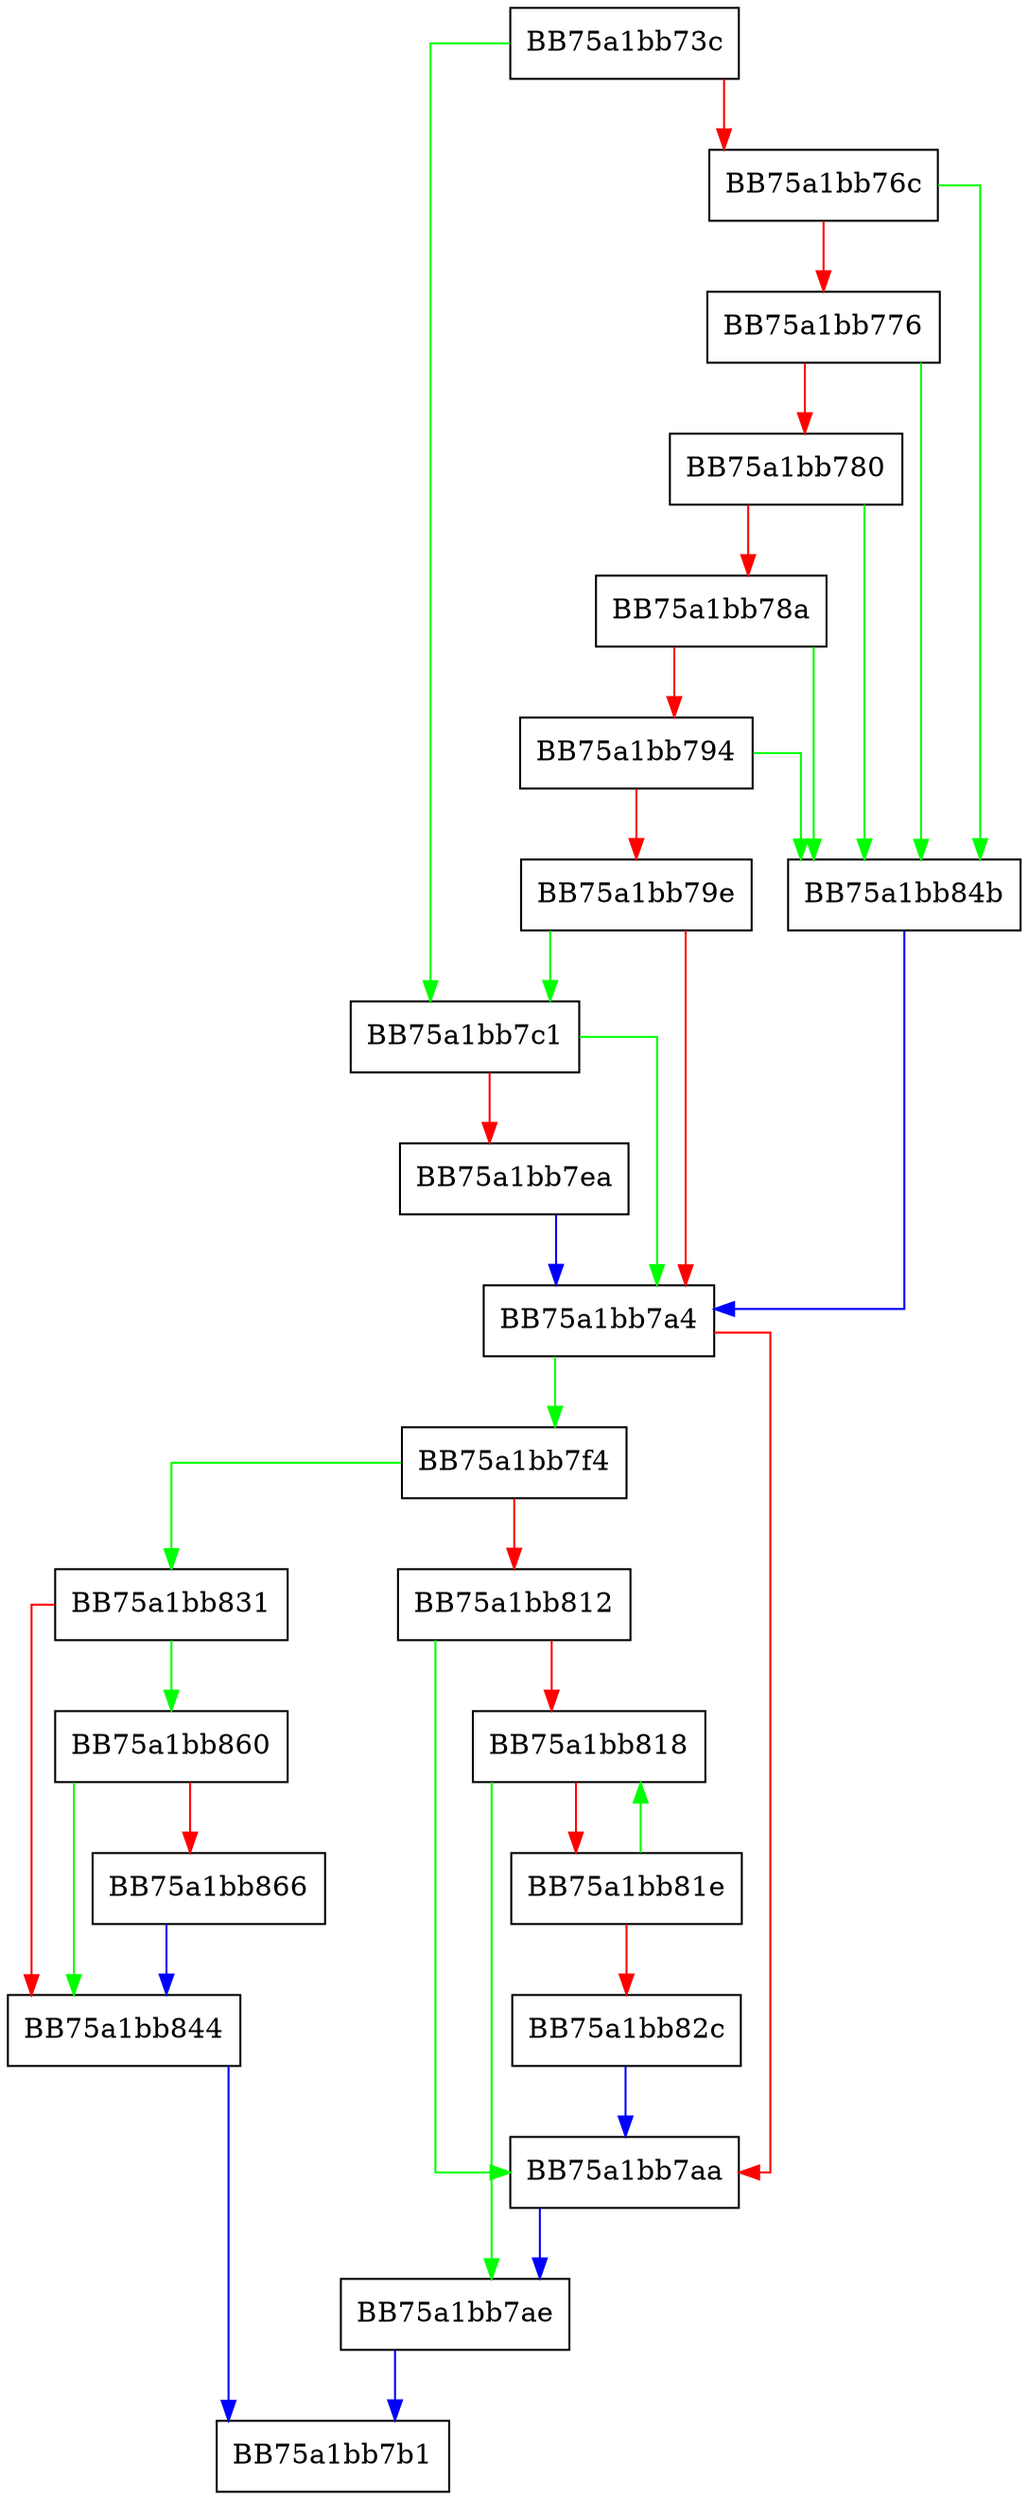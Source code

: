 digraph as3_parsetrait {
  node [shape="box"];
  graph [splines=ortho];
  BB75a1bb73c -> BB75a1bb7c1 [color="green"];
  BB75a1bb73c -> BB75a1bb76c [color="red"];
  BB75a1bb76c -> BB75a1bb84b [color="green"];
  BB75a1bb76c -> BB75a1bb776 [color="red"];
  BB75a1bb776 -> BB75a1bb84b [color="green"];
  BB75a1bb776 -> BB75a1bb780 [color="red"];
  BB75a1bb780 -> BB75a1bb84b [color="green"];
  BB75a1bb780 -> BB75a1bb78a [color="red"];
  BB75a1bb78a -> BB75a1bb84b [color="green"];
  BB75a1bb78a -> BB75a1bb794 [color="red"];
  BB75a1bb794 -> BB75a1bb84b [color="green"];
  BB75a1bb794 -> BB75a1bb79e [color="red"];
  BB75a1bb79e -> BB75a1bb7c1 [color="green"];
  BB75a1bb79e -> BB75a1bb7a4 [color="red"];
  BB75a1bb7a4 -> BB75a1bb7f4 [color="green"];
  BB75a1bb7a4 -> BB75a1bb7aa [color="red"];
  BB75a1bb7aa -> BB75a1bb7ae [color="blue"];
  BB75a1bb7ae -> BB75a1bb7b1 [color="blue"];
  BB75a1bb7c1 -> BB75a1bb7a4 [color="green"];
  BB75a1bb7c1 -> BB75a1bb7ea [color="red"];
  BB75a1bb7ea -> BB75a1bb7a4 [color="blue"];
  BB75a1bb7f4 -> BB75a1bb831 [color="green"];
  BB75a1bb7f4 -> BB75a1bb812 [color="red"];
  BB75a1bb812 -> BB75a1bb7aa [color="green"];
  BB75a1bb812 -> BB75a1bb818 [color="red"];
  BB75a1bb818 -> BB75a1bb7ae [color="green"];
  BB75a1bb818 -> BB75a1bb81e [color="red"];
  BB75a1bb81e -> BB75a1bb818 [color="green"];
  BB75a1bb81e -> BB75a1bb82c [color="red"];
  BB75a1bb82c -> BB75a1bb7aa [color="blue"];
  BB75a1bb831 -> BB75a1bb860 [color="green"];
  BB75a1bb831 -> BB75a1bb844 [color="red"];
  BB75a1bb844 -> BB75a1bb7b1 [color="blue"];
  BB75a1bb84b -> BB75a1bb7a4 [color="blue"];
  BB75a1bb860 -> BB75a1bb844 [color="green"];
  BB75a1bb860 -> BB75a1bb866 [color="red"];
  BB75a1bb866 -> BB75a1bb844 [color="blue"];
}